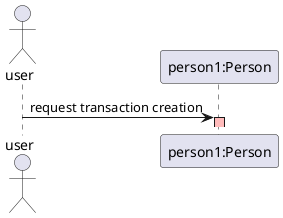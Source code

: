 @startuml
actor user

user -> "person1:Person" : request transaction creation
activate "person1:Person" #FFBBBB

@enduml